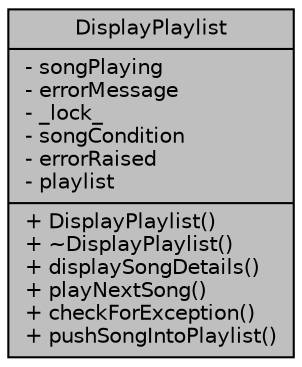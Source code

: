 digraph "DisplayPlaylist"
{
 // LATEX_PDF_SIZE
  edge [fontname="Helvetica",fontsize="10",labelfontname="Helvetica",labelfontsize="10"];
  node [fontname="Helvetica",fontsize="10",shape=record];
  Node1 [label="{DisplayPlaylist\n|- songPlaying\l- errorMessage\l- _lock_\l- songCondition\l- errorRaised\l- playlist\l|+ DisplayPlaylist()\l+ ~DisplayPlaylist()\l+ displaySongDetails()\l+ playNextSong()\l+ checkForException()\l+ pushSongIntoPlaylist()\l}",height=0.2,width=0.4,color="black", fillcolor="grey75", style="filled", fontcolor="black",tooltip="The DisplayData class."];
}
